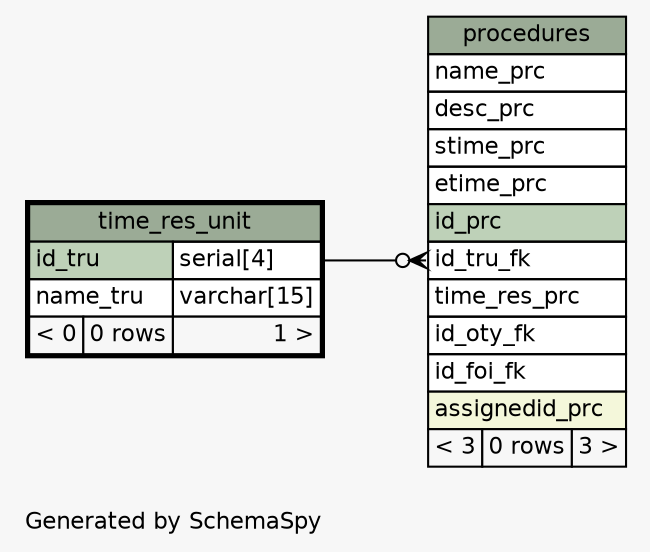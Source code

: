 // dot 2.26.3 on Linux 3.2.0-32-generic-pae
// SchemaSpy rev 590
digraph "oneDegreeRelationshipsDiagram" {
  graph [
    rankdir="RL"
    bgcolor="#f7f7f7"
    label="\nGenerated by SchemaSpy"
    labeljust="l"
    nodesep="0.18"
    ranksep="0.46"
    fontname="Helvetica"
    fontsize="11"
  ];
  node [
    fontname="Helvetica"
    fontsize="11"
    shape="plaintext"
  ];
  edge [
    arrowsize="0.8"
  ];
  "procedures":"id_tru_fk":w -> "time_res_unit":"id_tru.type":e [arrowhead=none dir=back arrowtail=crowodot];
  "procedures" [
    label=<
    <TABLE BORDER="0" CELLBORDER="1" CELLSPACING="0" BGCOLOR="#ffffff">
      <TR><TD COLSPAN="3" BGCOLOR="#9bab96" ALIGN="CENTER">procedures</TD></TR>
      <TR><TD PORT="name_prc" COLSPAN="3" ALIGN="LEFT">name_prc</TD></TR>
      <TR><TD PORT="desc_prc" COLSPAN="3" ALIGN="LEFT">desc_prc</TD></TR>
      <TR><TD PORT="stime_prc" COLSPAN="3" ALIGN="LEFT">stime_prc</TD></TR>
      <TR><TD PORT="etime_prc" COLSPAN="3" ALIGN="LEFT">etime_prc</TD></TR>
      <TR><TD PORT="id_prc" COLSPAN="3" BGCOLOR="#bed1b8" ALIGN="LEFT">id_prc</TD></TR>
      <TR><TD PORT="id_tru_fk" COLSPAN="3" ALIGN="LEFT">id_tru_fk</TD></TR>
      <TR><TD PORT="time_res_prc" COLSPAN="3" ALIGN="LEFT">time_res_prc</TD></TR>
      <TR><TD PORT="id_oty_fk" COLSPAN="3" ALIGN="LEFT">id_oty_fk</TD></TR>
      <TR><TD PORT="id_foi_fk" COLSPAN="3" ALIGN="LEFT">id_foi_fk</TD></TR>
      <TR><TD PORT="assignedid_prc" COLSPAN="3" BGCOLOR="#f4f7da" ALIGN="LEFT">assignedid_prc</TD></TR>
      <TR><TD ALIGN="LEFT" BGCOLOR="#f7f7f7">&lt; 3</TD><TD ALIGN="RIGHT" BGCOLOR="#f7f7f7">0 rows</TD><TD ALIGN="RIGHT" BGCOLOR="#f7f7f7">3 &gt;</TD></TR>
    </TABLE>>
    URL="procedures.html"
    tooltip="procedures"
  ];
  "time_res_unit" [
    label=<
    <TABLE BORDER="2" CELLBORDER="1" CELLSPACING="0" BGCOLOR="#ffffff">
      <TR><TD COLSPAN="3" BGCOLOR="#9bab96" ALIGN="CENTER">time_res_unit</TD></TR>
      <TR><TD PORT="id_tru" COLSPAN="2" BGCOLOR="#bed1b8" ALIGN="LEFT">id_tru</TD><TD PORT="id_tru.type" ALIGN="LEFT">serial[4]</TD></TR>
      <TR><TD PORT="name_tru" COLSPAN="2" ALIGN="LEFT">name_tru</TD><TD PORT="name_tru.type" ALIGN="LEFT">varchar[15]</TD></TR>
      <TR><TD ALIGN="LEFT" BGCOLOR="#f7f7f7">&lt; 0</TD><TD ALIGN="RIGHT" BGCOLOR="#f7f7f7">0 rows</TD><TD ALIGN="RIGHT" BGCOLOR="#f7f7f7">1 &gt;</TD></TR>
    </TABLE>>
    URL="time_res_unit.html"
    tooltip="time_res_unit"
  ];
}
